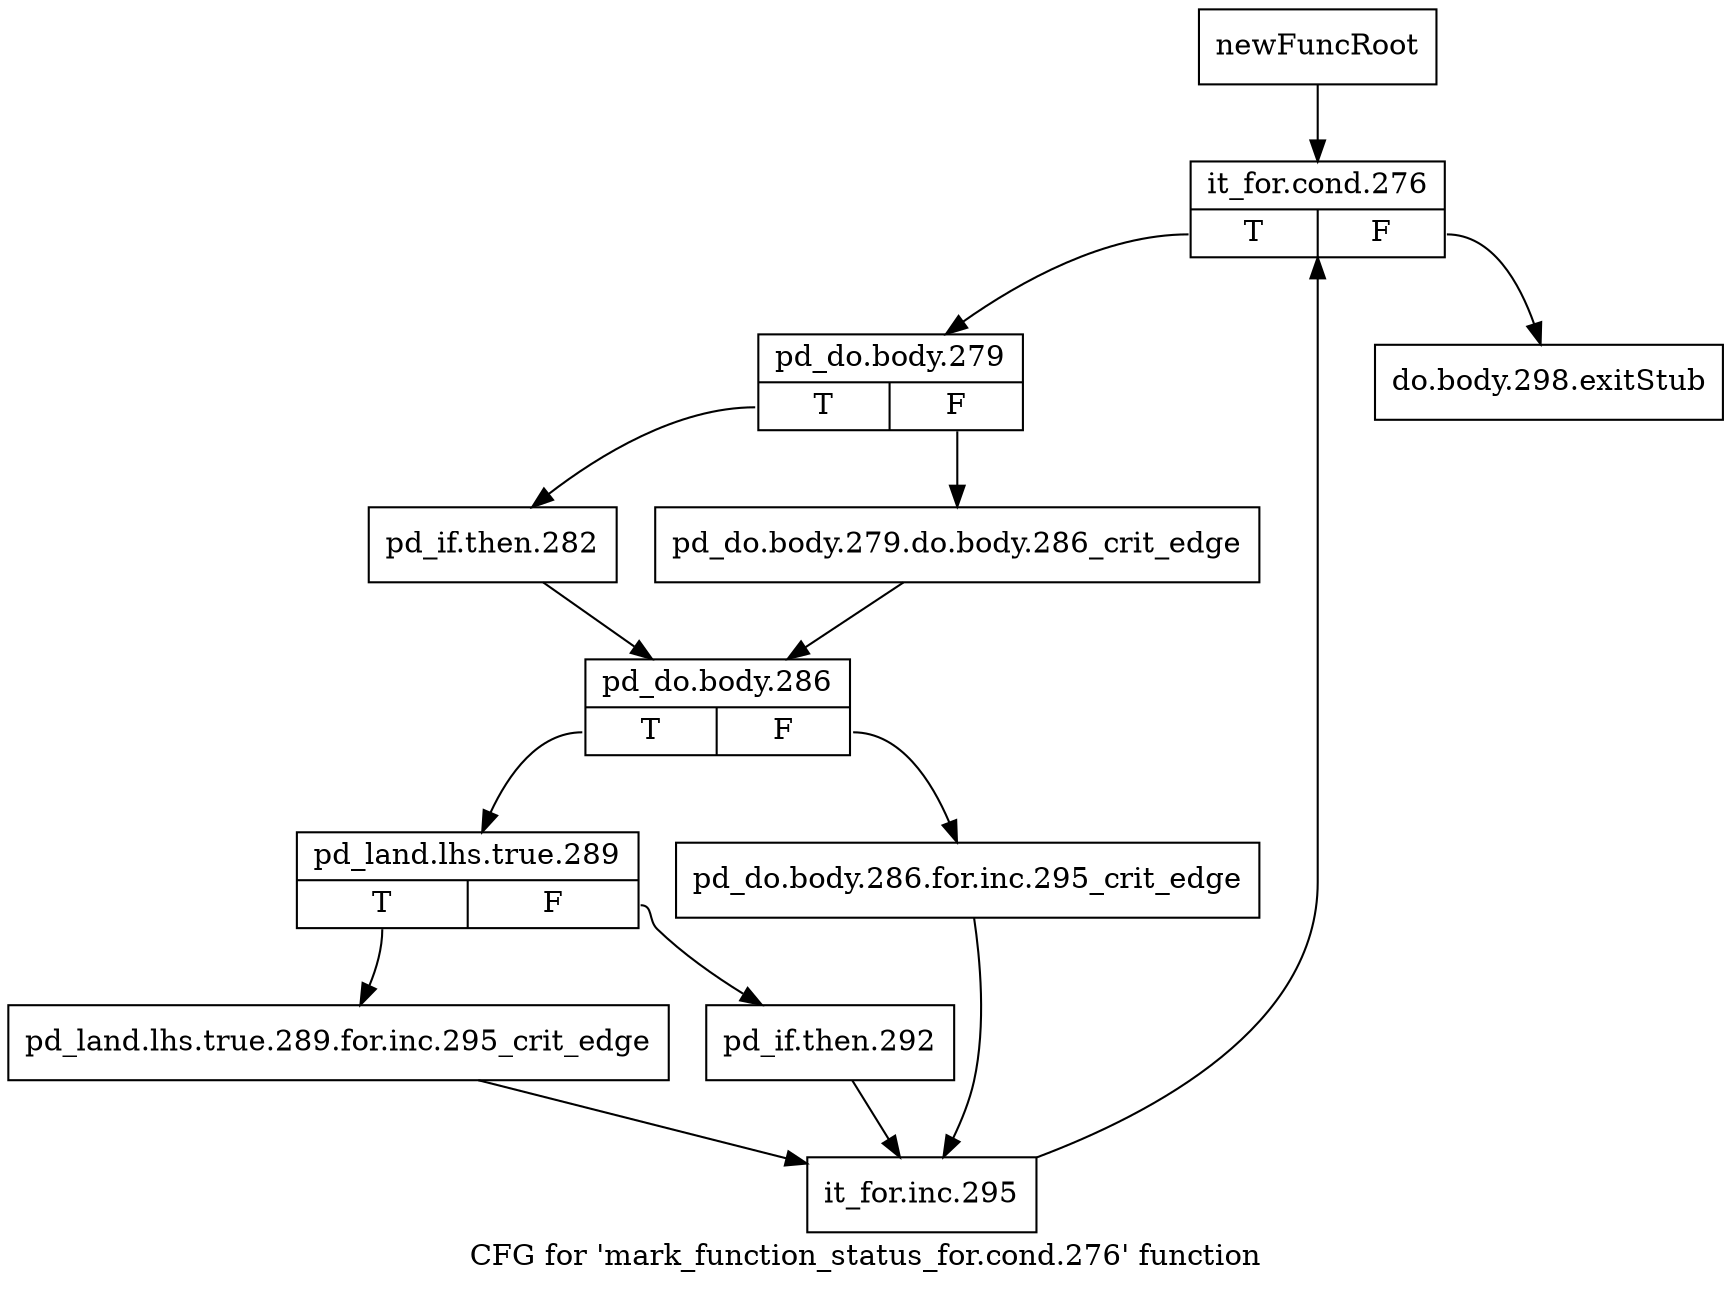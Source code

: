 digraph "CFG for 'mark_function_status_for.cond.276' function" {
	label="CFG for 'mark_function_status_for.cond.276' function";

	Node0xb0b6d50 [shape=record,label="{newFuncRoot}"];
	Node0xb0b6d50 -> Node0xb0b6df0;
	Node0xb0b6da0 [shape=record,label="{do.body.298.exitStub}"];
	Node0xb0b6df0 [shape=record,label="{it_for.cond.276|{<s0>T|<s1>F}}"];
	Node0xb0b6df0:s0 -> Node0xb0b6e40;
	Node0xb0b6df0:s1 -> Node0xb0b6da0;
	Node0xb0b6e40 [shape=record,label="{pd_do.body.279|{<s0>T|<s1>F}}"];
	Node0xb0b6e40:s0 -> Node0xb0b6ee0;
	Node0xb0b6e40:s1 -> Node0xb0b6e90;
	Node0xb0b6e90 [shape=record,label="{pd_do.body.279.do.body.286_crit_edge}"];
	Node0xb0b6e90 -> Node0xb0b6f30;
	Node0xb0b6ee0 [shape=record,label="{pd_if.then.282}"];
	Node0xb0b6ee0 -> Node0xb0b6f30;
	Node0xb0b6f30 [shape=record,label="{pd_do.body.286|{<s0>T|<s1>F}}"];
	Node0xb0b6f30:s0 -> Node0xb0b6fd0;
	Node0xb0b6f30:s1 -> Node0xb0b6f80;
	Node0xb0b6f80 [shape=record,label="{pd_do.body.286.for.inc.295_crit_edge}"];
	Node0xb0b6f80 -> Node0xb0cd3a0;
	Node0xb0b6fd0 [shape=record,label="{pd_land.lhs.true.289|{<s0>T|<s1>F}}"];
	Node0xb0b6fd0:s0 -> Node0xb0cd350;
	Node0xb0b6fd0:s1 -> Node0xb0cd300;
	Node0xb0cd300 [shape=record,label="{pd_if.then.292}"];
	Node0xb0cd300 -> Node0xb0cd3a0;
	Node0xb0cd350 [shape=record,label="{pd_land.lhs.true.289.for.inc.295_crit_edge}"];
	Node0xb0cd350 -> Node0xb0cd3a0;
	Node0xb0cd3a0 [shape=record,label="{it_for.inc.295}"];
	Node0xb0cd3a0 -> Node0xb0b6df0;
}
